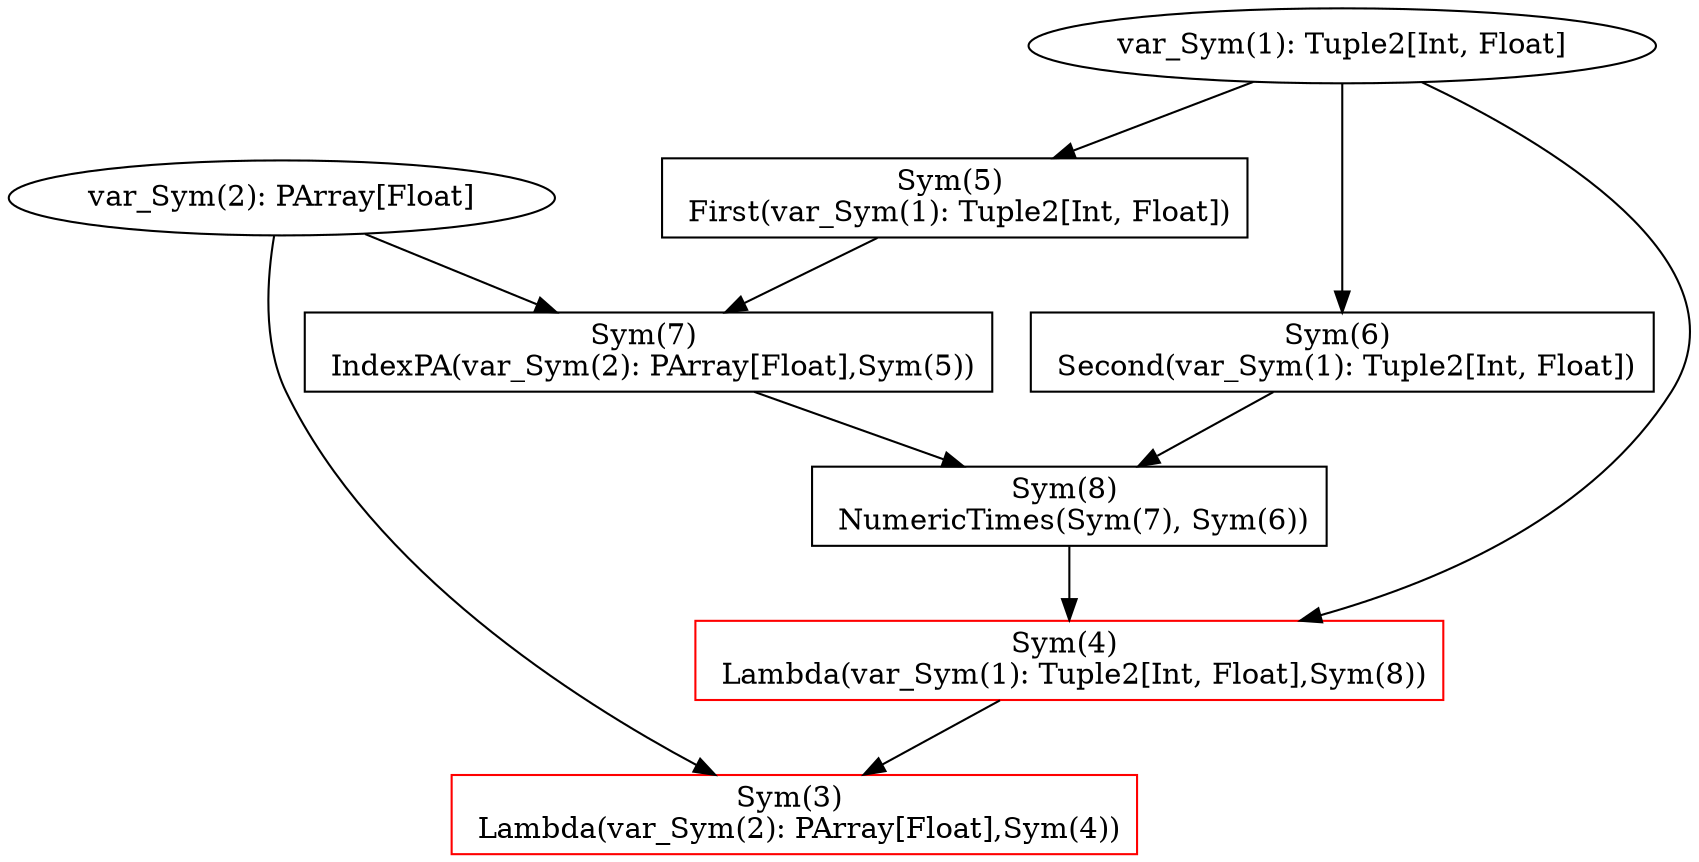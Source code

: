 digraph G {
"Sym(5)" [
label="Sym(5) \n First(var_Sym(1): Tuple2[Int, Float])"
shape=box
]
"var_Sym(1): Tuple2[Int, Float]" -> "Sym(5)"
"Sym(7)" [
label="Sym(7) \n IndexPA(var_Sym(2): PArray[Float],Sym(5))"
shape=box
]
"var_Sym(2): PArray[Float]" -> "Sym(7)"
"Sym(5)" -> "Sym(7)"
"Sym(6)" [
label="Sym(6) \n Second(var_Sym(1): Tuple2[Int, Float])"
shape=box
]
"var_Sym(1): Tuple2[Int, Float]" -> "Sym(6)"
"Sym(8)" [
label="Sym(8) \n NumericTimes(Sym(7), Sym(6))"
shape=box
]
"Sym(7)" -> "Sym(8)"
"Sym(6)" -> "Sym(8)"
"Sym(4)" [
label="Sym(4) \n Lambda(var_Sym(1): Tuple2[Int, Float],Sym(8))"
shape=box
color=red
]
"var_Sym(1): Tuple2[Int, Float]" -> "Sym(4)"
"Sym(8)" -> "Sym(4)"
"Sym(3)" [
label="Sym(3) \n Lambda(var_Sym(2): PArray[Float],Sym(4))"
shape=box
color=red
]
"var_Sym(2): PArray[Float]" -> "Sym(3)"
"Sym(4)" -> "Sym(3)"
}
